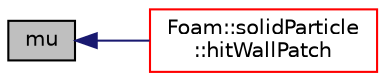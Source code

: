 digraph "mu"
{
  bgcolor="transparent";
  edge [fontname="Helvetica",fontsize="10",labelfontname="Helvetica",labelfontsize="10"];
  node [fontname="Helvetica",fontsize="10",shape=record];
  rankdir="LR";
  Node1 [label="mu",height=0.2,width=0.4,color="black", fillcolor="grey75", style="filled", fontcolor="black"];
  Node1 -> Node2 [dir="back",color="midnightblue",fontsize="10",style="solid",fontname="Helvetica"];
  Node2 [label="Foam::solidParticle\l::hitWallPatch",height=0.2,width=0.4,color="red",URL="$a02439.html#a83ddd4996e7a12d68168442c5f04ca72",tooltip="Overridable function to handle the particle hitting a wallPatch. "];
}
